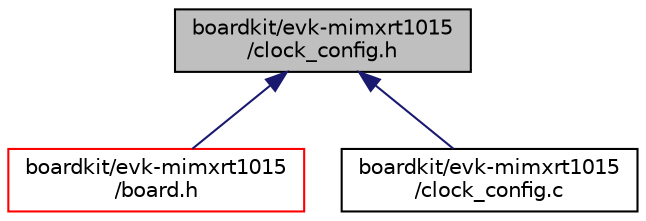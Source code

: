 digraph "boardkit/evk-mimxrt1015/clock_config.h"
{
  edge [fontname="Helvetica",fontsize="10",labelfontname="Helvetica",labelfontsize="10"];
  node [fontname="Helvetica",fontsize="10",shape=record];
  Node2 [label="boardkit/evk-mimxrt1015\l/clock_config.h",height=0.2,width=0.4,color="black", fillcolor="grey75", style="filled", fontcolor="black"];
  Node2 -> Node3 [dir="back",color="midnightblue",fontsize="10",style="solid",fontname="Helvetica"];
  Node3 [label="boardkit/evk-mimxrt1015\l/board.h",height=0.2,width=0.4,color="red", fillcolor="white", style="filled",URL="$evk-mimxrt1015_2board_8h.html"];
  Node2 -> Node5 [dir="back",color="midnightblue",fontsize="10",style="solid",fontname="Helvetica"];
  Node5 [label="boardkit/evk-mimxrt1015\l/clock_config.c",height=0.2,width=0.4,color="black", fillcolor="white", style="filled",URL="$evk-mimxrt1015_2clock__config_8c.html"];
}
